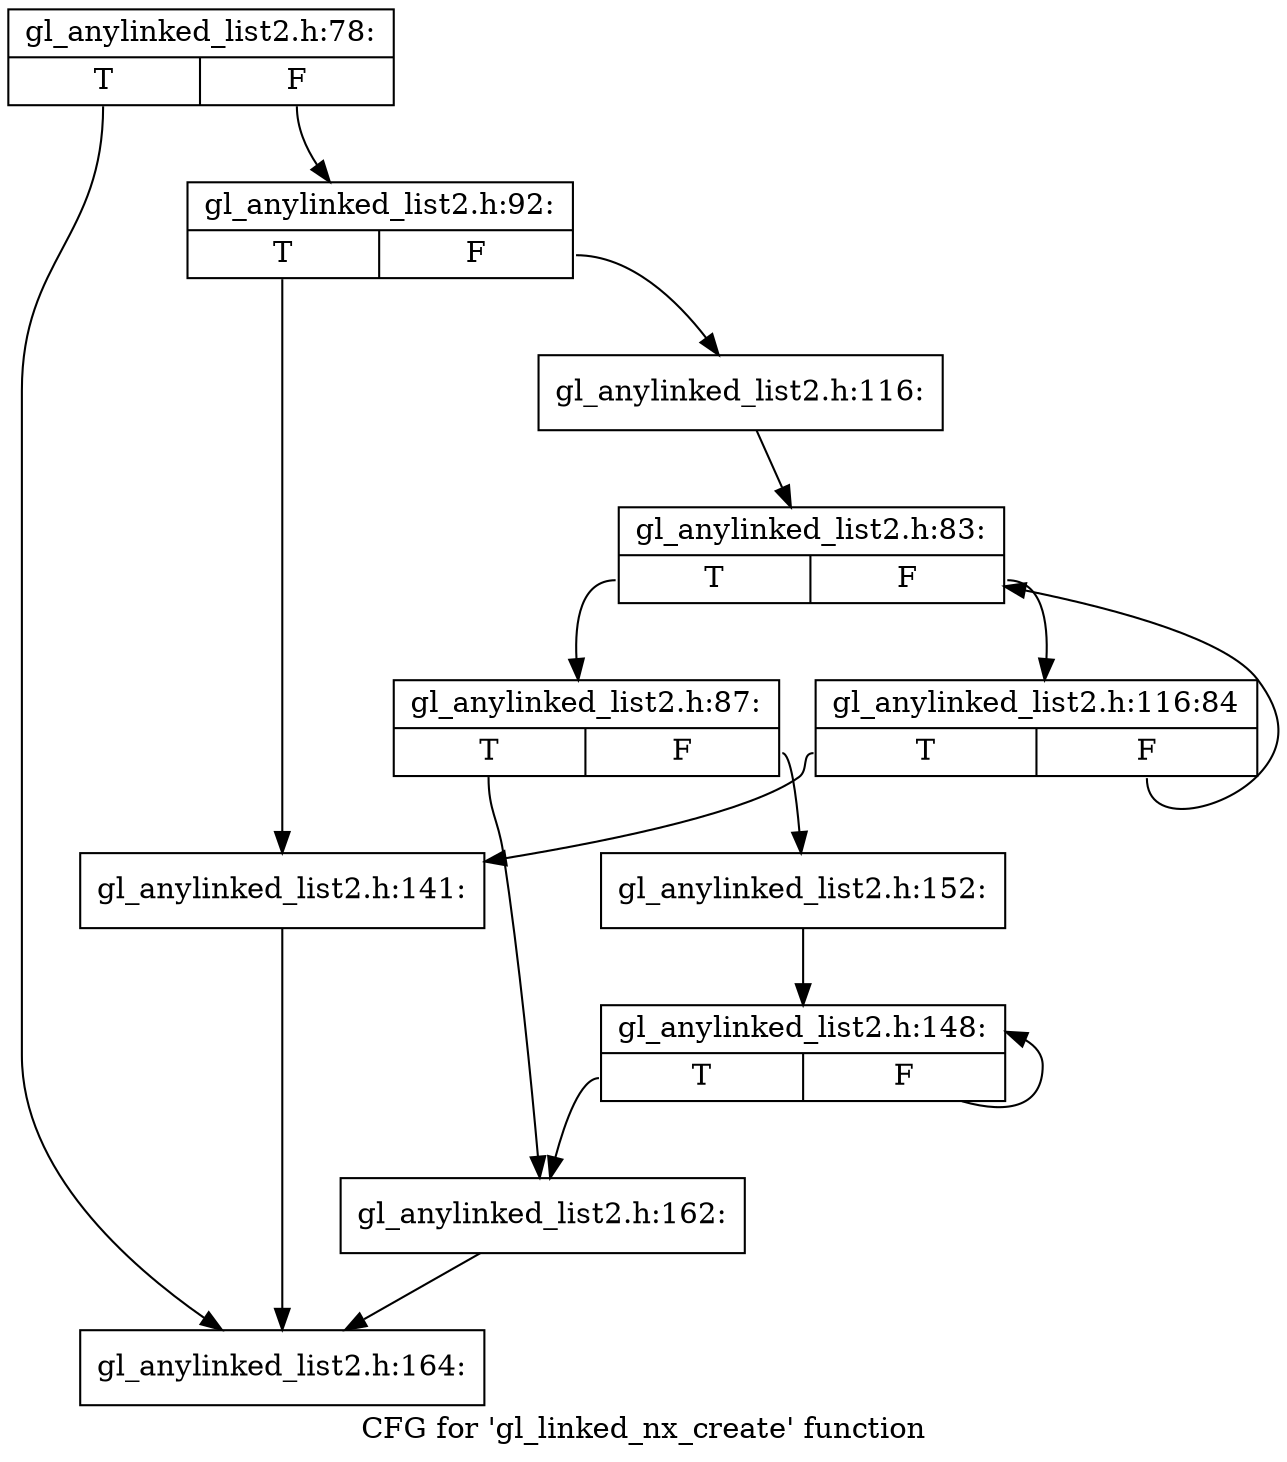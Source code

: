 digraph "CFG for 'gl_linked_nx_create' function" {
	label="CFG for 'gl_linked_nx_create' function";

	Node0xc714eb0 [shape=record,label="{gl_anylinked_list2.h:78:|{<s0>T|<s1>F}}"];
	Node0xc714eb0:s0 -> Node0xc727650;
	Node0xc714eb0:s1 -> Node0xc71c680;
	Node0xc71c680 [shape=record,label="{gl_anylinked_list2.h:92:|{<s0>T|<s1>F}}"];
	Node0xc71c680:s0 -> Node0xc72a6e0;
	Node0xc71c680:s1 -> Node0xc86a9c0;
	Node0xc86a9c0 [shape=record,label="{gl_anylinked_list2.h:116:}"];
	Node0xc86a9c0 -> Node0xc72a9c0;
	Node0xc72a9c0 [shape=record,label="{gl_anylinked_list2.h:83:|{<s0>T|<s1>F}}"];
	Node0xc72a9c0:s0 -> Node0xc72b590;
	Node0xc72a9c0:s1 -> Node0xc72a930;
	Node0xc72a930 [shape=record,label="{gl_anylinked_list2.h:116:84|{<s0>T|<s1>F}}"];
	Node0xc72a930:s0 -> Node0xc72a6e0;
	Node0xc72a930:s1 -> Node0xc72a9c0;
	Node0xc72a6e0 [shape=record,label="{gl_anylinked_list2.h:141:}"];
	Node0xc72a6e0 -> Node0xc727650;
	Node0xc72b590 [shape=record,label="{gl_anylinked_list2.h:87:|{<s0>T|<s1>F}}"];
	Node0xc72b590:s0 -> Node0xc72e8e0;
	Node0xc72b590:s1 -> Node0xc796350;
	Node0xc796350 [shape=record,label="{gl_anylinked_list2.h:152:}"];
	Node0xc796350 -> Node0xc72ece0;
	Node0xc72ece0 [shape=record,label="{gl_anylinked_list2.h:148:|{<s0>T|<s1>F}}"];
	Node0xc72ece0:s0 -> Node0xc72e8e0;
	Node0xc72ece0:s1 -> Node0xc72ece0;
	Node0xc72e8e0 [shape=record,label="{gl_anylinked_list2.h:162:}"];
	Node0xc72e8e0 -> Node0xc727650;
	Node0xc727650 [shape=record,label="{gl_anylinked_list2.h:164:}"];
}
